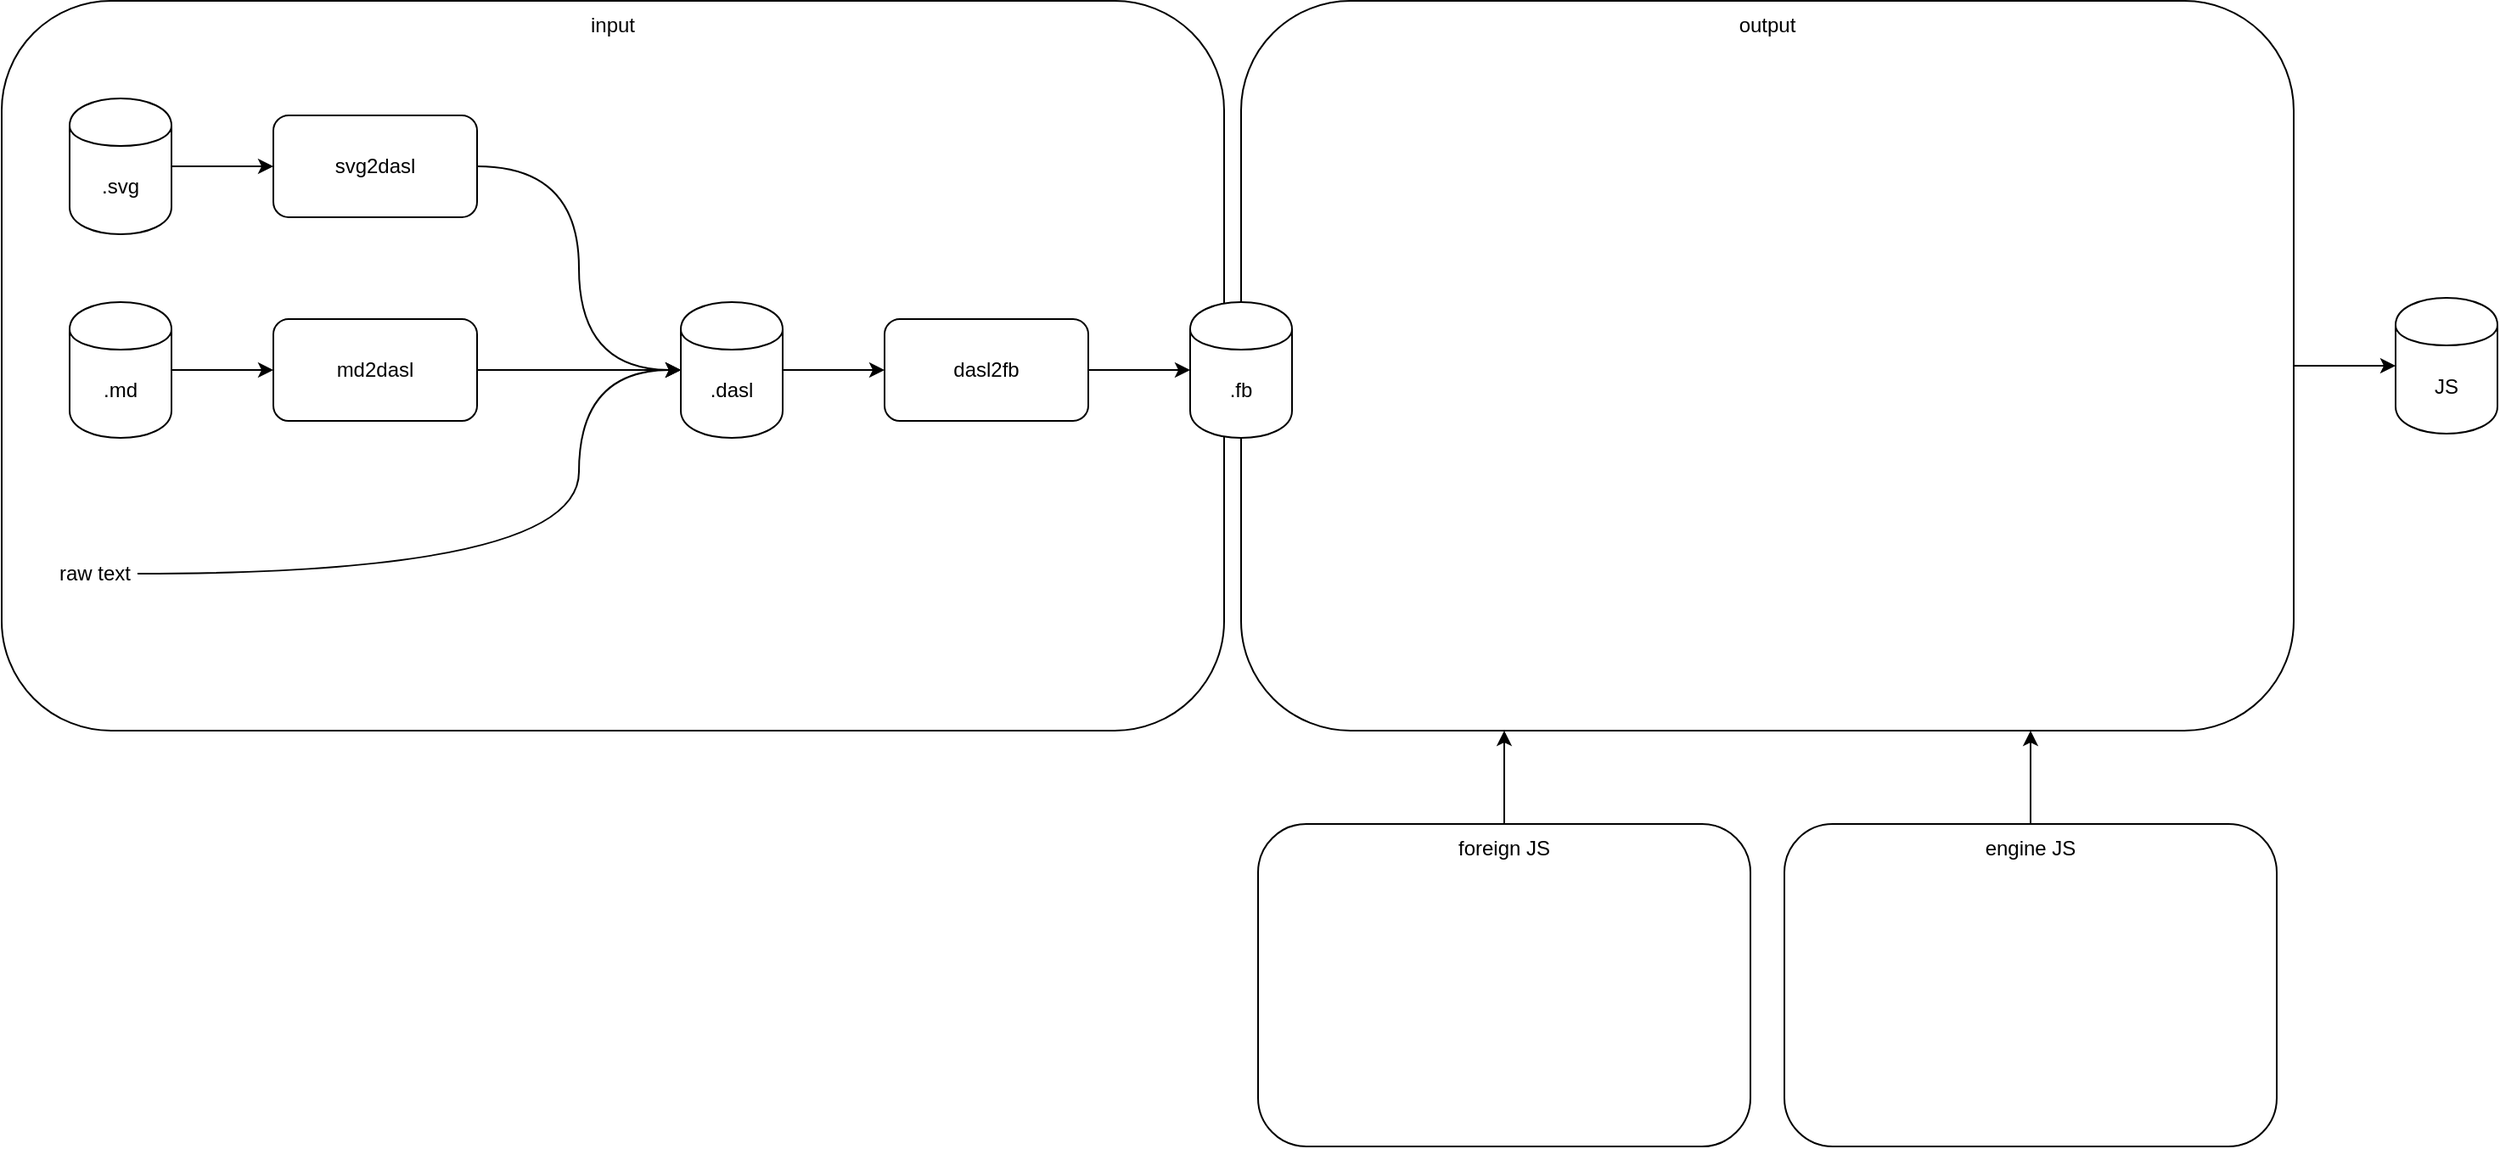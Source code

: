 <mxfile version="12.4.2" type="device" pages="3"><diagram id="nzrC01Numw5Bur0cmJHx" name="Overview"><mxGraphModel dx="1727" dy="1108" grid="1" gridSize="10" guides="1" tooltips="1" connect="1" arrows="1" fold="1" page="1" pageScale="1" pageWidth="1100" pageHeight="850" math="0" shadow="0"><root><mxCell id="0"/><mxCell id="1" parent="0"/><mxCell id="u_ynl_5zo3RnkJhyS8Fa-28" style="edgeStyle=orthogonalEdgeStyle;curved=1;orthogonalLoop=1;jettySize=auto;html=1;entryX=0;entryY=0.5;entryDx=0;entryDy=0;" edge="1" parent="1" source="u_ynl_5zo3RnkJhyS8Fa-17" target="u_ynl_5zo3RnkJhyS8Fa-20"><mxGeometry relative="1" as="geometry"/></mxCell><mxCell id="u_ynl_5zo3RnkJhyS8Fa-17" value="output" style="rounded=1;whiteSpace=wrap;html=1;verticalAlign=top;" vertex="1" parent="1"><mxGeometry x="770" y="122.5" width="620" height="430" as="geometry"/></mxCell><mxCell id="u_ynl_5zo3RnkJhyS8Fa-16" value="input" style="rounded=1;whiteSpace=wrap;html=1;verticalAlign=top;" vertex="1" parent="1"><mxGeometry x="40" y="122.5" width="720" height="430" as="geometry"/></mxCell><mxCell id="u_ynl_5zo3RnkJhyS8Fa-25" style="edgeStyle=orthogonalEdgeStyle;curved=1;orthogonalLoop=1;jettySize=auto;html=1;entryX=0;entryY=0.5;entryDx=0;entryDy=0;" edge="1" parent="1" source="u_ynl_5zo3RnkJhyS8Fa-4" target="u_ynl_5zo3RnkJhyS8Fa-23"><mxGeometry relative="1" as="geometry"/></mxCell><mxCell id="u_ynl_5zo3RnkJhyS8Fa-4" value=".dasl" style="shape=cylinder;whiteSpace=wrap;html=1;boundedLbl=1;backgroundOutline=1;" vertex="1" parent="1"><mxGeometry x="440" y="300" width="60" height="80" as="geometry"/></mxCell><mxCell id="u_ynl_5zo3RnkJhyS8Fa-5" value=".fb" style="shape=cylinder;whiteSpace=wrap;html=1;boundedLbl=1;backgroundOutline=1;" vertex="1" parent="1"><mxGeometry x="740" y="300" width="60" height="80" as="geometry"/></mxCell><mxCell id="u_ynl_5zo3RnkJhyS8Fa-9" style="edgeStyle=orthogonalEdgeStyle;rounded=0;orthogonalLoop=1;jettySize=auto;html=1;exitX=1;exitY=0.5;exitDx=0;exitDy=0;" edge="1" parent="1" source="u_ynl_5zo3RnkJhyS8Fa-7" target="u_ynl_5zo3RnkJhyS8Fa-8"><mxGeometry relative="1" as="geometry"/></mxCell><mxCell id="u_ynl_5zo3RnkJhyS8Fa-7" value=".svg" style="shape=cylinder;whiteSpace=wrap;html=1;boundedLbl=1;backgroundOutline=1;" vertex="1" parent="1"><mxGeometry x="80" y="180" width="60" height="80" as="geometry"/></mxCell><mxCell id="u_ynl_5zo3RnkJhyS8Fa-10" style="edgeStyle=orthogonalEdgeStyle;orthogonalLoop=1;jettySize=auto;html=1;entryX=0;entryY=0.5;entryDx=0;entryDy=0;curved=1;" edge="1" parent="1" source="u_ynl_5zo3RnkJhyS8Fa-8" target="u_ynl_5zo3RnkJhyS8Fa-4"><mxGeometry relative="1" as="geometry"/></mxCell><mxCell id="u_ynl_5zo3RnkJhyS8Fa-8" value="svg2dasl" style="rounded=1;whiteSpace=wrap;html=1;" vertex="1" parent="1"><mxGeometry x="200" y="190" width="120" height="60" as="geometry"/></mxCell><mxCell id="u_ynl_5zo3RnkJhyS8Fa-11" style="edgeStyle=orthogonalEdgeStyle;rounded=0;orthogonalLoop=1;jettySize=auto;html=1;exitX=1;exitY=0.5;exitDx=0;exitDy=0;" edge="1" parent="1" source="u_ynl_5zo3RnkJhyS8Fa-12" target="u_ynl_5zo3RnkJhyS8Fa-13"><mxGeometry relative="1" as="geometry"/></mxCell><mxCell id="u_ynl_5zo3RnkJhyS8Fa-12" value=".md" style="shape=cylinder;whiteSpace=wrap;html=1;boundedLbl=1;backgroundOutline=1;" vertex="1" parent="1"><mxGeometry x="80" y="300" width="60" height="80" as="geometry"/></mxCell><mxCell id="u_ynl_5zo3RnkJhyS8Fa-14" style="edgeStyle=orthogonalEdgeStyle;curved=1;orthogonalLoop=1;jettySize=auto;html=1;exitX=1;exitY=0.5;exitDx=0;exitDy=0;entryX=0;entryY=0.5;entryDx=0;entryDy=0;" edge="1" parent="1" source="u_ynl_5zo3RnkJhyS8Fa-13" target="u_ynl_5zo3RnkJhyS8Fa-4"><mxGeometry relative="1" as="geometry"/></mxCell><mxCell id="u_ynl_5zo3RnkJhyS8Fa-13" value="md2dasl" style="rounded=1;whiteSpace=wrap;html=1;" vertex="1" parent="1"><mxGeometry x="200" y="310" width="120" height="60" as="geometry"/></mxCell><mxCell id="u_ynl_5zo3RnkJhyS8Fa-15" style="edgeStyle=orthogonalEdgeStyle;curved=1;orthogonalLoop=1;jettySize=auto;html=1;entryX=0;entryY=0.5;entryDx=0;entryDy=0;" edge="1" parent="1" target="u_ynl_5zo3RnkJhyS8Fa-4"><mxGeometry relative="1" as="geometry"><mxPoint x="120" y="460" as="sourcePoint"/><mxPoint x="450" y="350" as="targetPoint"/><Array as="points"><mxPoint x="380" y="460"/><mxPoint x="380" y="340"/></Array></mxGeometry></mxCell><mxCell id="u_ynl_5zo3RnkJhyS8Fa-19" style="edgeStyle=orthogonalEdgeStyle;curved=1;orthogonalLoop=1;jettySize=auto;html=1;exitX=0.5;exitY=0;exitDx=0;exitDy=0;entryX=0.25;entryY=1;entryDx=0;entryDy=0;" edge="1" parent="1" source="u_ynl_5zo3RnkJhyS8Fa-18" target="u_ynl_5zo3RnkJhyS8Fa-17"><mxGeometry relative="1" as="geometry"/></mxCell><mxCell id="u_ynl_5zo3RnkJhyS8Fa-18" value="foreign JS" style="rounded=1;whiteSpace=wrap;html=1;verticalAlign=top;" vertex="1" parent="1"><mxGeometry x="780" y="607.5" width="290" height="190" as="geometry"/></mxCell><mxCell id="u_ynl_5zo3RnkJhyS8Fa-20" value="JS" style="shape=cylinder;whiteSpace=wrap;html=1;boundedLbl=1;backgroundOutline=1;" vertex="1" parent="1"><mxGeometry x="1450" y="297.5" width="60" height="80" as="geometry"/></mxCell><mxCell id="u_ynl_5zo3RnkJhyS8Fa-22" value="raw text" style="text;html=1;strokeColor=none;fillColor=none;align=center;verticalAlign=middle;whiteSpace=wrap;rounded=0;" vertex="1" parent="1"><mxGeometry x="70" y="450" width="50" height="20" as="geometry"/></mxCell><mxCell id="u_ynl_5zo3RnkJhyS8Fa-24" style="edgeStyle=orthogonalEdgeStyle;curved=1;orthogonalLoop=1;jettySize=auto;html=1;" edge="1" parent="1" source="u_ynl_5zo3RnkJhyS8Fa-23" target="u_ynl_5zo3RnkJhyS8Fa-5"><mxGeometry relative="1" as="geometry"/></mxCell><mxCell id="u_ynl_5zo3RnkJhyS8Fa-23" value="dasl2fb" style="rounded=1;whiteSpace=wrap;html=1;" vertex="1" parent="1"><mxGeometry x="560" y="310" width="120" height="60" as="geometry"/></mxCell><mxCell id="u_ynl_5zo3RnkJhyS8Fa-27" style="edgeStyle=orthogonalEdgeStyle;curved=1;orthogonalLoop=1;jettySize=auto;html=1;exitX=0.5;exitY=0;exitDx=0;exitDy=0;entryX=0.75;entryY=1;entryDx=0;entryDy=0;" edge="1" parent="1" source="u_ynl_5zo3RnkJhyS8Fa-26" target="u_ynl_5zo3RnkJhyS8Fa-17"><mxGeometry relative="1" as="geometry"/></mxCell><mxCell id="u_ynl_5zo3RnkJhyS8Fa-26" value="engine JS" style="rounded=1;whiteSpace=wrap;html=1;verticalAlign=top;" vertex="1" parent="1"><mxGeometry x="1090" y="607.5" width="290" height="190" as="geometry"/></mxCell></root></mxGraphModel></diagram><diagram name="Bootstrap" id="WPaC2zqGTzSH5_JFnrwl"><mxGraphModel dx="3172" dy="480" grid="1" gridSize="10" guides="1" tooltips="1" connect="1" arrows="1" fold="1" page="1" pageScale="1" pageWidth="1100" pageHeight="850" math="0" shadow="0"><root><mxCell id="hsW8tkRldf5EZ_hNsBDQ-0"/><mxCell id="hsW8tkRldf5EZ_hNsBDQ-1" parent="hsW8tkRldf5EZ_hNsBDQ-0"/><mxCell id="8A0XVc8qJqT11k5e6hKm-2" value="input" style="rounded=1;whiteSpace=wrap;html=1;verticalAlign=top;" vertex="1" parent="hsW8tkRldf5EZ_hNsBDQ-1"><mxGeometry x="-760" y="910" width="200" height="300" as="geometry"/></mxCell><mxCell id="8A0XVc8qJqT11k5e6hKm-26" value="hello.drawio" style="shape=cylinder;whiteSpace=wrap;html=1;boundedLbl=1;backgroundOutline=1;fillColor=#d5e8d4;strokeColor=#82b366;" vertex="1" parent="hsW8tkRldf5EZ_hNsBDQ-1"><mxGeometry x="-800" y="1010" width="90" height="80" as="geometry"/></mxCell><mxCell id="8A0XVc8qJqT11k5e6hKm-34" value="output" style="rounded=1;whiteSpace=wrap;html=1;verticalAlign=top;" vertex="1" parent="hsW8tkRldf5EZ_hNsBDQ-1"><mxGeometry x="-520" y="910" width="200" height="300" as="geometry"/></mxCell><mxCell id="8A0XVc8qJqT11k5e6hKm-41" value="layer0.pl" style="shape=cylinder;whiteSpace=wrap;html=1;boundedLbl=1;backgroundOutline=1;fillColor=#d5e8d4;strokeColor=#82b366;" vertex="1" parent="hsW8tkRldf5EZ_hNsBDQ-1"><mxGeometry x="-580" y="963.75" width="90" height="80" as="geometry"/></mxCell><mxCell id="8A0XVc8qJqT11k5e6hKm-43" value="container1.pl" style="shape=cylinder;whiteSpace=wrap;html=1;boundedLbl=1;backgroundOutline=1;fillColor=#d5e8d4;strokeColor=#82b366;" vertex="1" parent="hsW8tkRldf5EZ_hNsBDQ-1"><mxGeometry x="-580" y="1076.25" width="90" height="80" as="geometry"/></mxCell><mxCell id="8A0XVc8qJqT11k5e6hKm-66" value="hello.js" style="shape=cylinder;whiteSpace=wrap;html=1;boundedLbl=1;backgroundOutline=1;fillColor=#d5e8d4;strokeColor=#82b366;" vertex="1" parent="hsW8tkRldf5EZ_hNsBDQ-1"><mxGeometry x="-340" y="1020" width="60" height="80" as="geometry"/></mxCell><mxCell id="oNWGFhR174FMmG2Q5meU-0" value="PLAN:&lt;br&gt;1. hello&lt;br&gt;2. two hellos" style="rounded=0;whiteSpace=wrap;html=1;verticalAlign=top;align=left;spacingLeft=0;spacingTop=0;spacing=5;" vertex="1" parent="hsW8tkRldf5EZ_hNsBDQ-1"><mxGeometry x="-740" y="1260" width="120" height="60" as="geometry"/></mxCell></root></mxGraphModel></diagram><diagram name="Bootstrap Details" id="wwoI198sNC77myU50-wK"><mxGraphModel dx="4272" dy="480" grid="1" gridSize="10" guides="1" tooltips="1" connect="1" arrows="1" fold="1" page="1" pageScale="1" pageWidth="1100" pageHeight="850" math="0" shadow="0"><root><mxCell id="OMmOT3_-_GF73FXR1WWb-0"/><mxCell id="OMmOT3_-_GF73FXR1WWb-1" parent="OMmOT3_-_GF73FXR1WWb-0"/><mxCell id="ZvlEsFndPIPwVh35g5Ij-23" style="edgeStyle=orthogonalEdgeStyle;curved=1;orthogonalLoop=1;jettySize=auto;html=1;dashed=1;" edge="1" parent="OMmOT3_-_GF73FXR1WWb-1" source="ZvlEsFndPIPwVh35g5Ij-21" target="ZvlEsFndPIPwVh35g5Ij-1"><mxGeometry relative="1" as="geometry"/></mxCell><mxCell id="ZvlEsFndPIPwVh35g5Ij-21" value="output.bash" style="rounded=1;whiteSpace=wrap;html=1;verticalAlign=top;" vertex="1" parent="OMmOT3_-_GF73FXR1WWb-1"><mxGeometry x="-500" y="1060" width="230" height="300" as="geometry"/></mxCell><mxCell id="ZvlEsFndPIPwVh35g5Ij-22" style="edgeStyle=orthogonalEdgeStyle;curved=1;orthogonalLoop=1;jettySize=auto;html=1;dashed=1;" edge="1" parent="OMmOT3_-_GF73FXR1WWb-1" source="OMmOT3_-_GF73FXR1WWb-18" target="c0G8sjD7Nnrm5a_Zsj0I-0"><mxGeometry relative="1" as="geometry"/></mxCell><mxCell id="OMmOT3_-_GF73FXR1WWb-18" value="input.bash" style="rounded=1;whiteSpace=wrap;html=1;verticalAlign=top;" vertex="1" parent="OMmOT3_-_GF73FXR1WWb-1"><mxGeometry x="-750" y="1060" width="230" height="300" as="geometry"/></mxCell><mxCell id="OMmOT3_-_GF73FXR1WWb-17" value="hello.drawio" style="shape=cylinder;whiteSpace=wrap;html=1;boundedLbl=1;backgroundOutline=1;fillColor=#d5e8d4;strokeColor=#82b366;" vertex="1" parent="OMmOT3_-_GF73FXR1WWb-1"><mxGeometry x="-800" y="1160" width="90" height="80" as="geometry"/></mxCell><mxCell id="OMmOT3_-_GF73FXR1WWb-26" value="layer0.pl" style="shape=cylinder;whiteSpace=wrap;html=1;boundedLbl=1;backgroundOutline=1;fillColor=#d5e8d4;strokeColor=#82b366;" vertex="1" parent="OMmOT3_-_GF73FXR1WWb-1"><mxGeometry x="-560" y="1112.5" width="90" height="80" as="geometry"/></mxCell><mxCell id="OMmOT3_-_GF73FXR1WWb-28" value="container1.pl" style="shape=cylinder;whiteSpace=wrap;html=1;boundedLbl=1;backgroundOutline=1;fillColor=#d5e8d4;strokeColor=#82b366;" vertex="1" parent="OMmOT3_-_GF73FXR1WWb-1"><mxGeometry x="-560" y="1225" width="90" height="80" as="geometry"/></mxCell><mxCell id="c0G8sjD7Nnrm5a_Zsj0I-0" value="input" style="rounded=1;whiteSpace=wrap;html=1;verticalAlign=top;" vertex="1" parent="OMmOT3_-_GF73FXR1WWb-1"><mxGeometry x="-1560" y="1610" width="1020" height="300" as="geometry"/></mxCell><mxCell id="c0G8sjD7Nnrm5a_Zsj0I-1" style="edgeStyle=orthogonalEdgeStyle;curved=1;orthogonalLoop=1;jettySize=auto;html=1;entryX=0;entryY=0.5;entryDx=0;entryDy=0;" edge="1" parent="OMmOT3_-_GF73FXR1WWb-1" source="c0G8sjD7Nnrm5a_Zsj0I-2" target="c0G8sjD7Nnrm5a_Zsj0I-4"><mxGeometry relative="1" as="geometry"/></mxCell><mxCell id="c0G8sjD7Nnrm5a_Zsj0I-2" value="block" style="rounded=1;whiteSpace=wrap;html=1;fillColor=#dae8fc;strokeColor=#6c8ebf;" vertex="1" parent="OMmOT3_-_GF73FXR1WWb-1"><mxGeometry x="-1280" y="1672.5" width="120" height="60" as="geometry"/></mxCell><mxCell id="c0G8sjD7Nnrm5a_Zsj0I-3" style="edgeStyle=orthogonalEdgeStyle;curved=1;orthogonalLoop=1;jettySize=auto;html=1;exitX=1;exitY=0.5;exitDx=0;exitDy=0;entryX=0;entryY=0.5;entryDx=0;entryDy=0;" edge="1" parent="OMmOT3_-_GF73FXR1WWb-1" source="c0G8sjD7Nnrm5a_Zsj0I-4" target="c0G8sjD7Nnrm5a_Zsj0I-6"><mxGeometry relative="1" as="geometry"/></mxCell><mxCell id="c0G8sjD7Nnrm5a_Zsj0I-4" value="block2brace" style="rounded=1;whiteSpace=wrap;html=1;fillColor=#dae8fc;strokeColor=#6c8ebf;" vertex="1" parent="OMmOT3_-_GF73FXR1WWb-1"><mxGeometry x="-1120" y="1672.5" width="120" height="60" as="geometry"/></mxCell><mxCell id="c0G8sjD7Nnrm5a_Zsj0I-5" style="edgeStyle=orthogonalEdgeStyle;curved=1;orthogonalLoop=1;jettySize=auto;html=1;entryX=0;entryY=0.5;entryDx=0;entryDy=0;" edge="1" parent="OMmOT3_-_GF73FXR1WWb-1" source="c0G8sjD7Nnrm5a_Zsj0I-6" target="c0G8sjD7Nnrm5a_Zsj0I-22"><mxGeometry relative="1" as="geometry"/></mxCell><mxCell id="c0G8sjD7Nnrm5a_Zsj0I-6" value="brace2fb" style="rounded=1;whiteSpace=wrap;html=1;fillColor=#dae8fc;strokeColor=#6c8ebf;" vertex="1" parent="OMmOT3_-_GF73FXR1WWb-1"><mxGeometry x="-960" y="1672.5" width="120" height="60" as="geometry"/></mxCell><mxCell id="c0G8sjD7Nnrm5a_Zsj0I-7" style="edgeStyle=orthogonalEdgeStyle;curved=1;orthogonalLoop=1;jettySize=auto;html=1;exitX=1;exitY=0.5;exitDx=0;exitDy=0;entryX=0;entryY=0.25;entryDx=0;entryDy=0;" edge="1" parent="OMmOT3_-_GF73FXR1WWb-1" source="c0G8sjD7Nnrm5a_Zsj0I-8" target="c0G8sjD7Nnrm5a_Zsj0I-2"><mxGeometry relative="1" as="geometry"/></mxCell><mxCell id="c0G8sjD7Nnrm5a_Zsj0I-8" value="layer0.md" style="shape=cylinder;whiteSpace=wrap;html=1;boundedLbl=1;backgroundOutline=1;fillColor=#d5e8d4;strokeColor=#82b366;" vertex="1" parent="OMmOT3_-_GF73FXR1WWb-1"><mxGeometry x="-1430" y="1650" width="90" height="80" as="geometry"/></mxCell><mxCell id="c0G8sjD7Nnrm5a_Zsj0I-9" style="edgeStyle=orthogonalEdgeStyle;curved=1;orthogonalLoop=1;jettySize=auto;html=1;exitX=1;exitY=0.5;exitDx=0;exitDy=0;entryX=0;entryY=0.5;entryDx=0;entryDy=0;" edge="1" parent="OMmOT3_-_GF73FXR1WWb-1" source="c0G8sjD7Nnrm5a_Zsj0I-10" target="c0G8sjD7Nnrm5a_Zsj0I-16"><mxGeometry relative="1" as="geometry"/></mxCell><mxCell id="c0G8sjD7Nnrm5a_Zsj0I-10" value="container1.md" style="shape=cylinder;whiteSpace=wrap;html=1;boundedLbl=1;backgroundOutline=1;fillColor=#d5e8d4;strokeColor=#82b366;" vertex="1" parent="OMmOT3_-_GF73FXR1WWb-1"><mxGeometry x="-1430" y="1770" width="90" height="80" as="geometry"/></mxCell><mxCell id="c0G8sjD7Nnrm5a_Zsj0I-11" style="edgeStyle=orthogonalEdgeStyle;curved=1;orthogonalLoop=1;jettySize=auto;html=1;exitX=1;exitY=0.5;exitDx=0;exitDy=0;entryX=0;entryY=0.5;entryDx=0;entryDy=0;" edge="1" parent="OMmOT3_-_GF73FXR1WWb-1" target="c0G8sjD7Nnrm5a_Zsj0I-8"><mxGeometry relative="1" as="geometry"><mxPoint x="-1510" y="1750" as="sourcePoint"/></mxGeometry></mxCell><mxCell id="c0G8sjD7Nnrm5a_Zsj0I-12" value="manual" style="text;html=1;align=center;verticalAlign=middle;resizable=0;points=[];;labelBackgroundColor=#ffffff;" vertex="1" connectable="0" parent="c0G8sjD7Nnrm5a_Zsj0I-11"><mxGeometry x="-0.059" y="2" relative="1" as="geometry"><mxPoint as="offset"/></mxGeometry></mxCell><mxCell id="c0G8sjD7Nnrm5a_Zsj0I-13" style="edgeStyle=orthogonalEdgeStyle;curved=1;orthogonalLoop=1;jettySize=auto;html=1;entryX=0;entryY=0.5;entryDx=0;entryDy=0;" edge="1" parent="OMmOT3_-_GF73FXR1WWb-1" target="c0G8sjD7Nnrm5a_Zsj0I-10"><mxGeometry relative="1" as="geometry"><mxPoint x="-1510" y="1750" as="sourcePoint"/></mxGeometry></mxCell><mxCell id="c0G8sjD7Nnrm5a_Zsj0I-14" value="manual" style="text;html=1;align=center;verticalAlign=middle;resizable=0;points=[];;labelBackgroundColor=#ffffff;" vertex="1" connectable="0" parent="c0G8sjD7Nnrm5a_Zsj0I-13"><mxGeometry x="0.005" relative="1" as="geometry"><mxPoint as="offset"/></mxGeometry></mxCell><mxCell id="c0G8sjD7Nnrm5a_Zsj0I-15" style="edgeStyle=orthogonalEdgeStyle;curved=1;orthogonalLoop=1;jettySize=auto;html=1;entryX=0;entryY=0.5;entryDx=0;entryDy=0;" edge="1" parent="OMmOT3_-_GF73FXR1WWb-1" source="c0G8sjD7Nnrm5a_Zsj0I-16" target="c0G8sjD7Nnrm5a_Zsj0I-18"><mxGeometry relative="1" as="geometry"/></mxCell><mxCell id="c0G8sjD7Nnrm5a_Zsj0I-16" value="block" style="rounded=1;whiteSpace=wrap;html=1;fillColor=#dae8fc;strokeColor=#6c8ebf;" vertex="1" parent="OMmOT3_-_GF73FXR1WWb-1"><mxGeometry x="-1280" y="1785" width="120" height="60" as="geometry"/></mxCell><mxCell id="c0G8sjD7Nnrm5a_Zsj0I-17" style="edgeStyle=orthogonalEdgeStyle;curved=1;orthogonalLoop=1;jettySize=auto;html=1;exitX=1;exitY=0.5;exitDx=0;exitDy=0;entryX=0;entryY=0.5;entryDx=0;entryDy=0;" edge="1" parent="OMmOT3_-_GF73FXR1WWb-1" source="c0G8sjD7Nnrm5a_Zsj0I-18" target="c0G8sjD7Nnrm5a_Zsj0I-20"><mxGeometry relative="1" as="geometry"/></mxCell><mxCell id="c0G8sjD7Nnrm5a_Zsj0I-18" value="block2brace" style="rounded=1;whiteSpace=wrap;html=1;fillColor=#dae8fc;strokeColor=#6c8ebf;" vertex="1" parent="OMmOT3_-_GF73FXR1WWb-1"><mxGeometry x="-1120" y="1785" width="120" height="60" as="geometry"/></mxCell><mxCell id="c0G8sjD7Nnrm5a_Zsj0I-19" style="edgeStyle=orthogonalEdgeStyle;curved=1;orthogonalLoop=1;jettySize=auto;html=1;" edge="1" parent="OMmOT3_-_GF73FXR1WWb-1" source="c0G8sjD7Nnrm5a_Zsj0I-20" target="c0G8sjD7Nnrm5a_Zsj0I-24"><mxGeometry relative="1" as="geometry"/></mxCell><mxCell id="c0G8sjD7Nnrm5a_Zsj0I-20" value="brace2fb" style="rounded=1;whiteSpace=wrap;html=1;fillColor=#dae8fc;strokeColor=#6c8ebf;" vertex="1" parent="OMmOT3_-_GF73FXR1WWb-1"><mxGeometry x="-960" y="1785" width="120" height="60" as="geometry"/></mxCell><mxCell id="c0G8sjD7Nnrm5a_Zsj0I-21" style="edgeStyle=orthogonalEdgeStyle;curved=1;orthogonalLoop=1;jettySize=auto;html=1;entryX=0;entryY=0.5;entryDx=0;entryDy=0;" edge="1" parent="OMmOT3_-_GF73FXR1WWb-1" source="c0G8sjD7Nnrm5a_Zsj0I-22"><mxGeometry relative="1" as="geometry"><mxPoint x="-570" y="1702" as="targetPoint"/></mxGeometry></mxCell><mxCell id="c0G8sjD7Nnrm5a_Zsj0I-22" value="fb2pl" style="rounded=1;whiteSpace=wrap;html=1;fillColor=#dae8fc;strokeColor=#6c8ebf;" vertex="1" parent="OMmOT3_-_GF73FXR1WWb-1"><mxGeometry x="-790" y="1672.5" width="120" height="60" as="geometry"/></mxCell><mxCell id="c0G8sjD7Nnrm5a_Zsj0I-23" style="edgeStyle=orthogonalEdgeStyle;curved=1;orthogonalLoop=1;jettySize=auto;html=1;" edge="1" parent="OMmOT3_-_GF73FXR1WWb-1" source="c0G8sjD7Nnrm5a_Zsj0I-24"><mxGeometry relative="1" as="geometry"><mxPoint x="-570" y="1815" as="targetPoint"/></mxGeometry></mxCell><mxCell id="c0G8sjD7Nnrm5a_Zsj0I-24" value="fb2pl" style="rounded=1;whiteSpace=wrap;html=1;fillColor=#dae8fc;strokeColor=#6c8ebf;" vertex="1" parent="OMmOT3_-_GF73FXR1WWb-1"><mxGeometry x="-790" y="1785" width="120" height="60" as="geometry"/></mxCell><mxCell id="ZvlEsFndPIPwVh35g5Ij-1" value="output.bash" style="rounded=1;whiteSpace=wrap;html=1;verticalAlign=top;" vertex="1" parent="OMmOT3_-_GF73FXR1WWb-1"><mxGeometry x="-510" y="1600" width="1060" height="300" as="geometry"/></mxCell><mxCell id="ZvlEsFndPIPwVh35g5Ij-2" value="layer 2.bash" style="rounded=1;whiteSpace=wrap;html=1;fillColor=#dae8fc;strokeColor=#6c8ebf;" vertex="1" parent="OMmOT3_-_GF73FXR1WWb-1"><mxGeometry x="-100" y="1700" width="120" height="100" as="geometry"/></mxCell><mxCell id="ZvlEsFndPIPwVh35g5Ij-3" value="merge.bash" style="rounded=1;whiteSpace=wrap;html=1;fillColor=#dae8fc;strokeColor=#6c8ebf;" vertex="1" parent="OMmOT3_-_GF73FXR1WWb-1"><mxGeometry x="-410" y="1700" width="120" height="100" as="geometry"/></mxCell><mxCell id="ZvlEsFndPIPwVh35g5Ij-4" value="layer 1.bash" style="rounded=1;whiteSpace=wrap;html=1;fillColor=#dae8fc;strokeColor=#6c8ebf;" vertex="1" parent="OMmOT3_-_GF73FXR1WWb-1"><mxGeometry x="-250" y="1700" width="120" height="100" as="geometry"/></mxCell><mxCell id="ZvlEsFndPIPwVh35g5Ij-5" style="edgeStyle=orthogonalEdgeStyle;curved=1;orthogonalLoop=1;jettySize=auto;html=1;exitX=1;exitY=0.5;exitDx=0;exitDy=0;entryX=0;entryY=0.25;entryDx=0;entryDy=0;" edge="1" parent="OMmOT3_-_GF73FXR1WWb-1" target="ZvlEsFndPIPwVh35g5Ij-3"><mxGeometry relative="1" as="geometry"><mxPoint x="-470" y="1692" as="sourcePoint"/></mxGeometry></mxCell><mxCell id="ZvlEsFndPIPwVh35g5Ij-6" style="edgeStyle=orthogonalEdgeStyle;curved=1;orthogonalLoop=1;jettySize=auto;html=1;exitX=1;exitY=0.5;exitDx=0;exitDy=0;entryX=0;entryY=0.75;entryDx=0;entryDy=0;" edge="1" parent="OMmOT3_-_GF73FXR1WWb-1" target="ZvlEsFndPIPwVh35g5Ij-3"><mxGeometry relative="1" as="geometry"><mxPoint x="-470" y="1806" as="sourcePoint"/></mxGeometry></mxCell><mxCell id="ZvlEsFndPIPwVh35g5Ij-7" style="edgeStyle=orthogonalEdgeStyle;curved=1;orthogonalLoop=1;jettySize=auto;html=1;exitX=1;exitY=0.3;exitDx=0;exitDy=0;entryX=0;entryY=0.5;entryDx=0;entryDy=0;" edge="1" parent="OMmOT3_-_GF73FXR1WWb-1" source="ZvlEsFndPIPwVh35g5Ij-10" target="ZvlEsFndPIPwVh35g5Ij-13"><mxGeometry relative="1" as="geometry"/></mxCell><mxCell id="ZvlEsFndPIPwVh35g5Ij-8" style="edgeStyle=orthogonalEdgeStyle;curved=1;orthogonalLoop=1;jettySize=auto;html=1;exitX=1;exitY=0.5;exitDx=0;exitDy=0;" edge="1" parent="OMmOT3_-_GF73FXR1WWb-1" source="ZvlEsFndPIPwVh35g5Ij-10" target="ZvlEsFndPIPwVh35g5Ij-14"><mxGeometry relative="1" as="geometry"/></mxCell><mxCell id="ZvlEsFndPIPwVh35g5Ij-9" style="edgeStyle=orthogonalEdgeStyle;curved=1;orthogonalLoop=1;jettySize=auto;html=1;exitX=1;exitY=0.7;exitDx=0;exitDy=0;entryX=0;entryY=0.5;entryDx=0;entryDy=0;" edge="1" parent="OMmOT3_-_GF73FXR1WWb-1" source="ZvlEsFndPIPwVh35g5Ij-10" target="ZvlEsFndPIPwVh35g5Ij-15"><mxGeometry relative="1" as="geometry"/></mxCell><mxCell id="ZvlEsFndPIPwVh35g5Ij-10" value="fb.pl&lt;br&gt;PROLOG factbase" style="shape=cylinder;whiteSpace=wrap;html=1;boundedLbl=1;backgroundOutline=1;fillColor=#d5e8d4;strokeColor=#82b366;" vertex="1" parent="OMmOT3_-_GF73FXR1WWb-1"><mxGeometry x="90" y="1710" width="60" height="80" as="geometry"/></mxCell><mxCell id="ZvlEsFndPIPwVh35g5Ij-11" value="report&lt;br&gt;links" style="shape=document;whiteSpace=wrap;html=1;boundedLbl=1;fillColor=#f5f5f5;strokeColor=#666666;fontColor=#333333;" vertex="1" parent="OMmOT3_-_GF73FXR1WWb-1"><mxGeometry x="370" y="1620" width="120" height="80" as="geometry"/></mxCell><mxCell id="ZvlEsFndPIPwVh35g5Ij-12" style="edgeStyle=orthogonalEdgeStyle;curved=1;orthogonalLoop=1;jettySize=auto;html=1;exitX=1;exitY=0.5;exitDx=0;exitDy=0;entryX=0;entryY=0.5;entryDx=0;entryDy=0;" edge="1" parent="OMmOT3_-_GF73FXR1WWb-1" source="ZvlEsFndPIPwVh35g5Ij-13" target="ZvlEsFndPIPwVh35g5Ij-11"><mxGeometry relative="1" as="geometry"/></mxCell><mxCell id="ZvlEsFndPIPwVh35g5Ij-13" value="reportLinks" style="rounded=1;whiteSpace=wrap;html=1;fillColor=#dae8fc;strokeColor=#6c8ebf;" vertex="1" parent="OMmOT3_-_GF73FXR1WWb-1"><mxGeometry x="220" y="1630" width="120" height="60" as="geometry"/></mxCell><mxCell id="ZvlEsFndPIPwVh35g5Ij-14" value="qr&lt;br&gt;(dumper)" style="rounded=1;whiteSpace=wrap;html=1;fillColor=#dae8fc;strokeColor=#6c8ebf;" vertex="1" parent="OMmOT3_-_GF73FXR1WWb-1"><mxGeometry x="220" y="1720" width="120" height="60" as="geometry"/></mxCell><mxCell id="ZvlEsFndPIPwVh35g5Ij-15" value="composite&lt;br&gt;transpiler" style="rounded=1;whiteSpace=wrap;html=1;" vertex="1" parent="OMmOT3_-_GF73FXR1WWb-1"><mxGeometry x="220" y="1820" width="120" height="60" as="geometry"/></mxCell><mxCell id="ZvlEsFndPIPwVh35g5Ij-16" value="fb0.pl" style="shape=cylinder;whiteSpace=wrap;html=1;boundedLbl=1;backgroundOutline=1;fillColor=#d5e8d4;strokeColor=#82b366;" vertex="1" parent="OMmOT3_-_GF73FXR1WWb-1"><mxGeometry x="-300" y="1710" width="60" height="80" as="geometry"/></mxCell><mxCell id="ZvlEsFndPIPwVh35g5Ij-17" value="fb1.pl" style="shape=cylinder;whiteSpace=wrap;html=1;boundedLbl=1;backgroundOutline=1;fillColor=#d5e8d4;strokeColor=#82b366;" vertex="1" parent="OMmOT3_-_GF73FXR1WWb-1"><mxGeometry x="-140" y="1710" width="60" height="80" as="geometry"/></mxCell><mxCell id="ZvlEsFndPIPwVh35g5Ij-18" style="edgeStyle=orthogonalEdgeStyle;curved=1;orthogonalLoop=1;jettySize=auto;html=1;exitX=1;exitY=0.5;exitDx=0;exitDy=0;entryX=0;entryY=0.5;entryDx=0;entryDy=0;" edge="1" parent="OMmOT3_-_GF73FXR1WWb-1" source="ZvlEsFndPIPwVh35g5Ij-19" target="ZvlEsFndPIPwVh35g5Ij-10"><mxGeometry relative="1" as="geometry"/></mxCell><mxCell id="ZvlEsFndPIPwVh35g5Ij-19" value="fb2.pl" style="shape=cylinder;whiteSpace=wrap;html=1;boundedLbl=1;backgroundOutline=1;fillColor=#d5e8d4;strokeColor=#82b366;" vertex="1" parent="OMmOT3_-_GF73FXR1WWb-1"><mxGeometry x="10" y="1710" width="60" height="80" as="geometry"/></mxCell></root></mxGraphModel></diagram></mxfile>